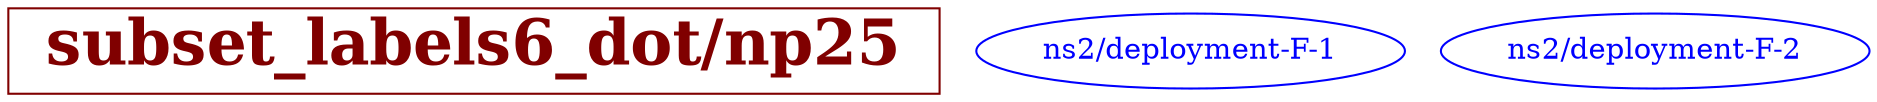 // The Connectivity Graph of np25
digraph {
	HEADER [shape="box" label=< <B>subset_labels6_dot/np25</B> > fontsize=30 color=webmaroon fontcolor=webmaroon];
	"ns2/deployment-F-1" [label="ns2/deployment-F-1" color="blue" fontcolor="blue"]
	"ns2/deployment-F-2" [label="ns2/deployment-F-2" color="blue" fontcolor="blue"]
}

